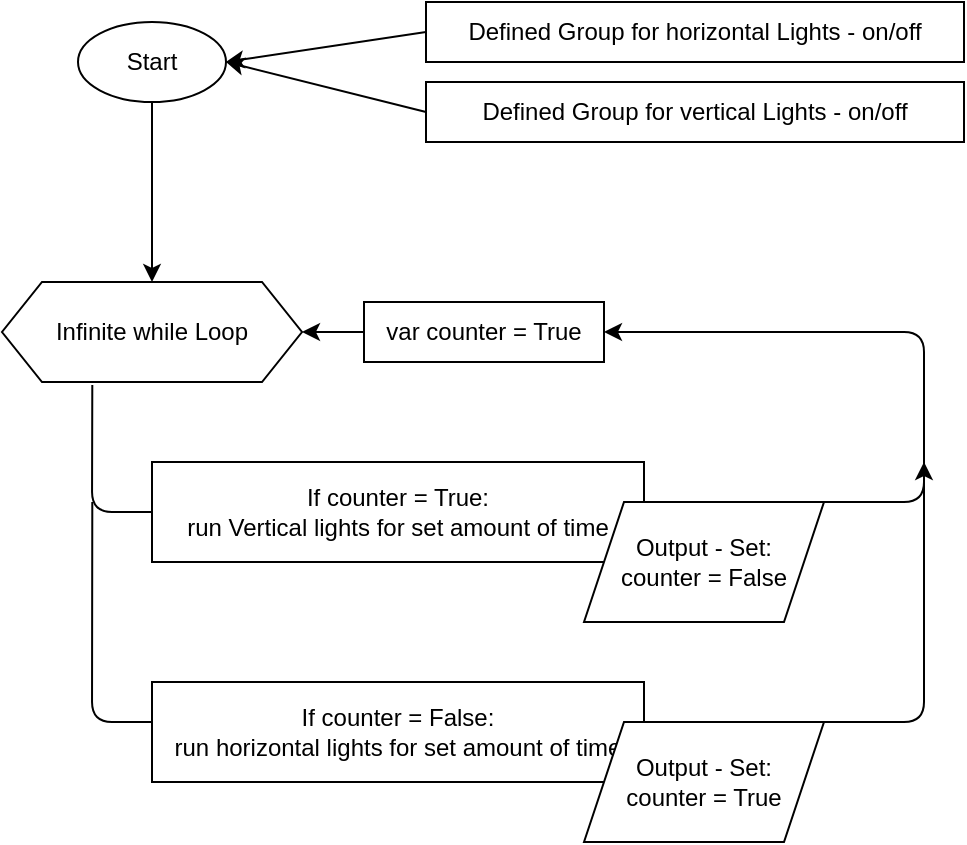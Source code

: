 <mxfile version="13.6.2" type="device"><diagram id="ggqJ1EACdGAbW5EylBwE" name="Page-1"><mxGraphModel dx="1024" dy="569" grid="1" gridSize="10" guides="1" tooltips="1" connect="1" arrows="1" fold="1" page="1" pageScale="1" pageWidth="827" pageHeight="1169" math="0" shadow="0"><root><mxCell id="0"/><mxCell id="1" parent="0"/><mxCell id="Zl65nPz4Roa-4YZW2oxC-1" value="Start" style="ellipse;whiteSpace=wrap;html=1;" vertex="1" parent="1"><mxGeometry x="377" y="60" width="74" height="40" as="geometry"/></mxCell><mxCell id="Zl65nPz4Roa-4YZW2oxC-5" value="" style="endArrow=classic;html=1;exitX=0.5;exitY=1;exitDx=0;exitDy=0;entryX=0.5;entryY=0;entryDx=0;entryDy=0;" edge="1" parent="1" source="Zl65nPz4Roa-4YZW2oxC-1" target="Zl65nPz4Roa-4YZW2oxC-34"><mxGeometry width="50" height="50" relative="1" as="geometry"><mxPoint x="280" y="90" as="sourcePoint"/><mxPoint x="414" y="130" as="targetPoint"/></mxGeometry></mxCell><mxCell id="Zl65nPz4Roa-4YZW2oxC-22" value="Defined Group for horizontal Lights - on/off" style="rounded=0;whiteSpace=wrap;html=1;" vertex="1" parent="1"><mxGeometry x="551" y="50" width="269" height="30" as="geometry"/></mxCell><mxCell id="Zl65nPz4Roa-4YZW2oxC-27" value="&lt;span&gt;Defined Group for vertical Lights - on/off&lt;/span&gt;" style="rounded=0;whiteSpace=wrap;html=1;" vertex="1" parent="1"><mxGeometry x="551" y="90" width="269" height="30" as="geometry"/></mxCell><mxCell id="Zl65nPz4Roa-4YZW2oxC-28" value="" style="endArrow=classic;html=1;exitX=0;exitY=0.5;exitDx=0;exitDy=0;entryX=1;entryY=0.5;entryDx=0;entryDy=0;" edge="1" parent="1" source="Zl65nPz4Roa-4YZW2oxC-22" target="Zl65nPz4Roa-4YZW2oxC-1"><mxGeometry width="50" height="50" relative="1" as="geometry"><mxPoint x="540" y="110" as="sourcePoint"/><mxPoint x="590" y="60" as="targetPoint"/></mxGeometry></mxCell><mxCell id="Zl65nPz4Roa-4YZW2oxC-29" value="" style="endArrow=classic;html=1;exitX=0;exitY=0.5;exitDx=0;exitDy=0;entryX=1;entryY=0.5;entryDx=0;entryDy=0;" edge="1" parent="1" source="Zl65nPz4Roa-4YZW2oxC-27" target="Zl65nPz4Roa-4YZW2oxC-1"><mxGeometry width="50" height="50" relative="1" as="geometry"><mxPoint x="561" y="75" as="sourcePoint"/><mxPoint x="461" y="90" as="targetPoint"/></mxGeometry></mxCell><mxCell id="Zl65nPz4Roa-4YZW2oxC-34" value="Infinite while Loop" style="shape=hexagon;perimeter=hexagonPerimeter2;whiteSpace=wrap;html=1;fixedSize=1;" vertex="1" parent="1"><mxGeometry x="339" y="190" width="150" height="50" as="geometry"/></mxCell><mxCell id="Zl65nPz4Roa-4YZW2oxC-35" value="If counter = True:&lt;br&gt;run Vertical lights for set amount of time" style="rounded=0;whiteSpace=wrap;html=1;" vertex="1" parent="1"><mxGeometry x="414" y="280" width="246" height="50" as="geometry"/></mxCell><mxCell id="Zl65nPz4Roa-4YZW2oxC-36" value="var counter = True" style="rounded=0;whiteSpace=wrap;html=1;" vertex="1" parent="1"><mxGeometry x="520" y="200" width="120" height="30" as="geometry"/></mxCell><mxCell id="Zl65nPz4Roa-4YZW2oxC-38" value="Output - Set:&lt;br&gt;counter = False" style="shape=parallelogram;perimeter=parallelogramPerimeter;whiteSpace=wrap;html=1;fixedSize=1;" vertex="1" parent="1"><mxGeometry x="630" y="300" width="120" height="60" as="geometry"/></mxCell><mxCell id="Zl65nPz4Roa-4YZW2oxC-39" value="" style="endArrow=none;html=1;entryX=0.301;entryY=1.03;entryDx=0;entryDy=0;entryPerimeter=0;exitX=0;exitY=0.5;exitDx=0;exitDy=0;" edge="1" parent="1" source="Zl65nPz4Roa-4YZW2oxC-35" target="Zl65nPz4Roa-4YZW2oxC-34"><mxGeometry width="50" height="50" relative="1" as="geometry"><mxPoint x="340" y="320" as="sourcePoint"/><mxPoint x="390" y="270" as="targetPoint"/><Array as="points"><mxPoint x="384" y="305"/></Array></mxGeometry></mxCell><mxCell id="Zl65nPz4Roa-4YZW2oxC-40" value="" style="endArrow=none;html=1;entryX=0.301;entryY=1.03;entryDx=0;entryDy=0;entryPerimeter=0;" edge="1" parent="1"><mxGeometry width="50" height="50" relative="1" as="geometry"><mxPoint x="414" y="410" as="sourcePoint"/><mxPoint x="384.15" y="300" as="targetPoint"/><Array as="points"><mxPoint x="384" y="410"/></Array></mxGeometry></mxCell><mxCell id="Zl65nPz4Roa-4YZW2oxC-41" value="If counter = False:&lt;br&gt;run horizontal lights for set amount of time" style="rounded=0;whiteSpace=wrap;html=1;" vertex="1" parent="1"><mxGeometry x="414" y="390" width="246" height="50" as="geometry"/></mxCell><mxCell id="Zl65nPz4Roa-4YZW2oxC-42" value="Output - Set:&lt;br&gt;counter = True" style="shape=parallelogram;perimeter=parallelogramPerimeter;whiteSpace=wrap;html=1;fixedSize=1;" vertex="1" parent="1"><mxGeometry x="630" y="410" width="120" height="60" as="geometry"/></mxCell><mxCell id="Zl65nPz4Roa-4YZW2oxC-43" value="" style="endArrow=classic;html=1;exitX=0;exitY=0.5;exitDx=0;exitDy=0;entryX=1;entryY=0.5;entryDx=0;entryDy=0;" edge="1" parent="1" source="Zl65nPz4Roa-4YZW2oxC-36" target="Zl65nPz4Roa-4YZW2oxC-34"><mxGeometry width="50" height="50" relative="1" as="geometry"><mxPoint x="480" y="180" as="sourcePoint"/><mxPoint x="530" y="130" as="targetPoint"/></mxGeometry></mxCell><mxCell id="Zl65nPz4Roa-4YZW2oxC-44" value="" style="endArrow=classic;html=1;exitX=1;exitY=0;exitDx=0;exitDy=0;entryX=1;entryY=0.5;entryDx=0;entryDy=0;" edge="1" parent="1" source="Zl65nPz4Roa-4YZW2oxC-38" target="Zl65nPz4Roa-4YZW2oxC-36"><mxGeometry width="50" height="50" relative="1" as="geometry"><mxPoint x="740" y="370" as="sourcePoint"/><mxPoint x="800" y="200" as="targetPoint"/><Array as="points"><mxPoint x="800" y="300"/><mxPoint x="800" y="215"/></Array></mxGeometry></mxCell><mxCell id="Zl65nPz4Roa-4YZW2oxC-45" value="" style="endArrow=classic;html=1;exitX=1;exitY=0;exitDx=0;exitDy=0;" edge="1" parent="1" source="Zl65nPz4Roa-4YZW2oxC-42"><mxGeometry width="50" height="50" relative="1" as="geometry"><mxPoint x="750" y="460" as="sourcePoint"/><mxPoint x="800" y="280" as="targetPoint"/><Array as="points"><mxPoint x="800" y="410"/></Array></mxGeometry></mxCell></root></mxGraphModel></diagram></mxfile>